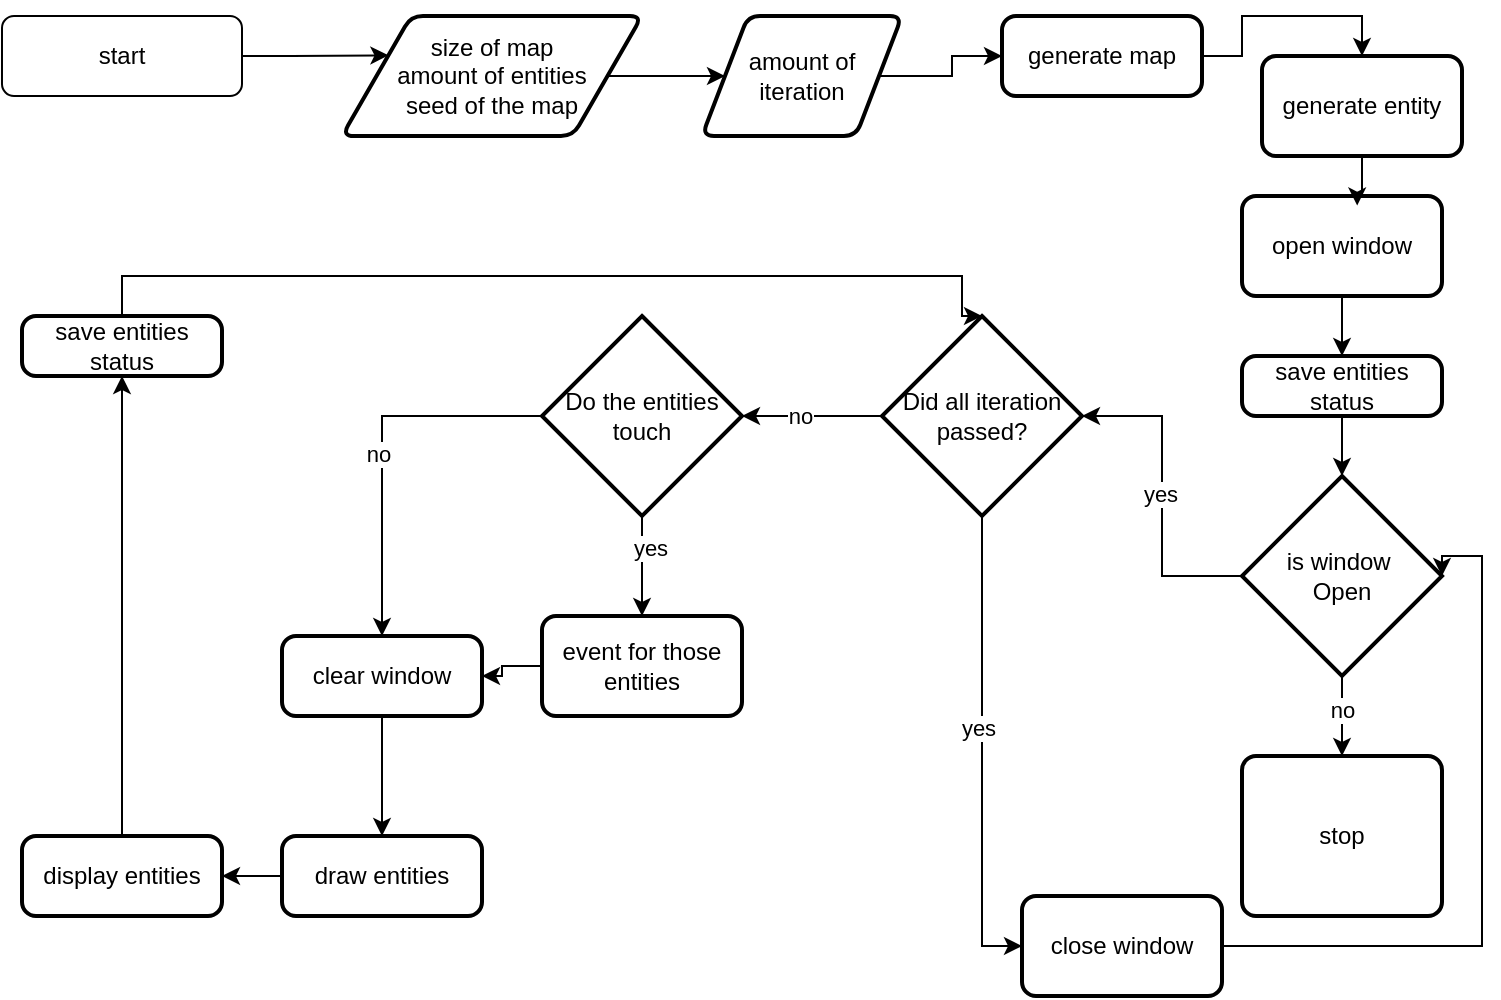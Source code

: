<mxfile version="26.3.0">
  <diagram id="C5RBs43oDa-KdzZeNtuy" name="Page-1">
    <mxGraphModel dx="1042" dy="527" grid="1" gridSize="10" guides="1" tooltips="1" connect="1" arrows="1" fold="1" page="1" pageScale="1" pageWidth="827" pageHeight="1169" math="0" shadow="0">
      <root>
        <mxCell id="WIyWlLk6GJQsqaUBKTNV-0" />
        <mxCell id="WIyWlLk6GJQsqaUBKTNV-1" parent="WIyWlLk6GJQsqaUBKTNV-0" />
        <mxCell id="0Z2qY7DhReuW0iwCyCFA-32" style="edgeStyle=orthogonalEdgeStyle;rounded=0;orthogonalLoop=1;jettySize=auto;html=1;entryX=0;entryY=0.25;entryDx=0;entryDy=0;" edge="1" parent="WIyWlLk6GJQsqaUBKTNV-1" source="WIyWlLk6GJQsqaUBKTNV-3" target="0Z2qY7DhReuW0iwCyCFA-9">
          <mxGeometry relative="1" as="geometry" />
        </mxCell>
        <mxCell id="WIyWlLk6GJQsqaUBKTNV-3" value="start" style="rounded=1;whiteSpace=wrap;html=1;fontSize=12;glass=0;strokeWidth=1;shadow=0;" parent="WIyWlLk6GJQsqaUBKTNV-1" vertex="1">
          <mxGeometry x="30" y="30" width="120" height="40" as="geometry" />
        </mxCell>
        <mxCell id="0Z2qY7DhReuW0iwCyCFA-34" style="edgeStyle=orthogonalEdgeStyle;rounded=0;orthogonalLoop=1;jettySize=auto;html=1;" edge="1" parent="WIyWlLk6GJQsqaUBKTNV-1" source="0Z2qY7DhReuW0iwCyCFA-9" target="0Z2qY7DhReuW0iwCyCFA-33">
          <mxGeometry relative="1" as="geometry" />
        </mxCell>
        <mxCell id="0Z2qY7DhReuW0iwCyCFA-9" value="size of map&lt;div&gt;amount of entities&lt;/div&gt;&lt;div&gt;seed of the map&lt;/div&gt;" style="shape=parallelogram;html=1;strokeWidth=2;perimeter=parallelogramPerimeter;whiteSpace=wrap;rounded=1;arcSize=12;size=0.23;" vertex="1" parent="WIyWlLk6GJQsqaUBKTNV-1">
          <mxGeometry x="200" y="30" width="150" height="60" as="geometry" />
        </mxCell>
        <mxCell id="0Z2qY7DhReuW0iwCyCFA-14" style="edgeStyle=orthogonalEdgeStyle;rounded=0;orthogonalLoop=1;jettySize=auto;html=1;entryX=0.5;entryY=0;entryDx=0;entryDy=0;" edge="1" parent="WIyWlLk6GJQsqaUBKTNV-1" source="0Z2qY7DhReuW0iwCyCFA-10" target="0Z2qY7DhReuW0iwCyCFA-13">
          <mxGeometry relative="1" as="geometry" />
        </mxCell>
        <mxCell id="0Z2qY7DhReuW0iwCyCFA-10" value="generate map" style="rounded=1;whiteSpace=wrap;html=1;absoluteArcSize=1;arcSize=14;strokeWidth=2;" vertex="1" parent="WIyWlLk6GJQsqaUBKTNV-1">
          <mxGeometry x="530" y="30" width="100" height="40" as="geometry" />
        </mxCell>
        <mxCell id="0Z2qY7DhReuW0iwCyCFA-13" value="generate entity" style="rounded=1;whiteSpace=wrap;html=1;absoluteArcSize=1;arcSize=14;strokeWidth=2;" vertex="1" parent="WIyWlLk6GJQsqaUBKTNV-1">
          <mxGeometry x="660" y="50" width="100" height="50" as="geometry" />
        </mxCell>
        <mxCell id="0Z2qY7DhReuW0iwCyCFA-18" style="edgeStyle=orthogonalEdgeStyle;rounded=0;orthogonalLoop=1;jettySize=auto;html=1;entryX=0.5;entryY=0;entryDx=0;entryDy=0;" edge="1" parent="WIyWlLk6GJQsqaUBKTNV-1" source="0Z2qY7DhReuW0iwCyCFA-15" target="0Z2qY7DhReuW0iwCyCFA-17">
          <mxGeometry relative="1" as="geometry" />
        </mxCell>
        <mxCell id="0Z2qY7DhReuW0iwCyCFA-19" value="no" style="edgeLabel;html=1;align=center;verticalAlign=middle;resizable=0;points=[];" vertex="1" connectable="0" parent="0Z2qY7DhReuW0iwCyCFA-18">
          <mxGeometry x="-0.173" relative="1" as="geometry">
            <mxPoint as="offset" />
          </mxGeometry>
        </mxCell>
        <mxCell id="0Z2qY7DhReuW0iwCyCFA-15" value="is window&amp;nbsp;&lt;div&gt;Open&lt;/div&gt;" style="strokeWidth=2;html=1;shape=mxgraph.flowchart.decision;whiteSpace=wrap;" vertex="1" parent="WIyWlLk6GJQsqaUBKTNV-1">
          <mxGeometry x="650" y="260" width="100" height="100" as="geometry" />
        </mxCell>
        <mxCell id="0Z2qY7DhReuW0iwCyCFA-17" value="stop" style="rounded=1;whiteSpace=wrap;html=1;absoluteArcSize=1;arcSize=14;strokeWidth=2;" vertex="1" parent="WIyWlLk6GJQsqaUBKTNV-1">
          <mxGeometry x="650" y="400" width="100" height="80" as="geometry" />
        </mxCell>
        <mxCell id="0Z2qY7DhReuW0iwCyCFA-44" style="edgeStyle=orthogonalEdgeStyle;rounded=0;orthogonalLoop=1;jettySize=auto;html=1;entryX=0;entryY=0.5;entryDx=0;entryDy=0;" edge="1" parent="WIyWlLk6GJQsqaUBKTNV-1" source="0Z2qY7DhReuW0iwCyCFA-20" target="0Z2qY7DhReuW0iwCyCFA-42">
          <mxGeometry relative="1" as="geometry" />
        </mxCell>
        <mxCell id="0Z2qY7DhReuW0iwCyCFA-45" value="yes" style="edgeLabel;html=1;align=center;verticalAlign=middle;resizable=0;points=[];" vertex="1" connectable="0" parent="0Z2qY7DhReuW0iwCyCFA-44">
          <mxGeometry x="-0.102" y="-2" relative="1" as="geometry">
            <mxPoint as="offset" />
          </mxGeometry>
        </mxCell>
        <mxCell id="0Z2qY7DhReuW0iwCyCFA-20" value="Did all iteration passed?" style="strokeWidth=2;html=1;shape=mxgraph.flowchart.decision;whiteSpace=wrap;" vertex="1" parent="WIyWlLk6GJQsqaUBKTNV-1">
          <mxGeometry x="470" y="180" width="100" height="100" as="geometry" />
        </mxCell>
        <mxCell id="0Z2qY7DhReuW0iwCyCFA-21" style="edgeStyle=orthogonalEdgeStyle;rounded=0;orthogonalLoop=1;jettySize=auto;html=1;entryX=1;entryY=0.5;entryDx=0;entryDy=0;entryPerimeter=0;" edge="1" parent="WIyWlLk6GJQsqaUBKTNV-1" source="0Z2qY7DhReuW0iwCyCFA-15" target="0Z2qY7DhReuW0iwCyCFA-20">
          <mxGeometry relative="1" as="geometry" />
        </mxCell>
        <mxCell id="0Z2qY7DhReuW0iwCyCFA-36" value="yes" style="edgeLabel;html=1;align=center;verticalAlign=middle;resizable=0;points=[];" vertex="1" connectable="0" parent="0Z2qY7DhReuW0iwCyCFA-21">
          <mxGeometry x="0.013" y="1" relative="1" as="geometry">
            <mxPoint as="offset" />
          </mxGeometry>
        </mxCell>
        <mxCell id="0Z2qY7DhReuW0iwCyCFA-28" style="edgeStyle=orthogonalEdgeStyle;rounded=0;orthogonalLoop=1;jettySize=auto;html=1;entryX=0.5;entryY=0;entryDx=0;entryDy=0;" edge="1" parent="WIyWlLk6GJQsqaUBKTNV-1" source="0Z2qY7DhReuW0iwCyCFA-24" target="0Z2qY7DhReuW0iwCyCFA-26">
          <mxGeometry relative="1" as="geometry" />
        </mxCell>
        <mxCell id="0Z2qY7DhReuW0iwCyCFA-24" value="clear window" style="rounded=1;whiteSpace=wrap;html=1;absoluteArcSize=1;arcSize=14;strokeWidth=2;" vertex="1" parent="WIyWlLk6GJQsqaUBKTNV-1">
          <mxGeometry x="170" y="340" width="100" height="40" as="geometry" />
        </mxCell>
        <mxCell id="0Z2qY7DhReuW0iwCyCFA-29" style="edgeStyle=orthogonalEdgeStyle;rounded=0;orthogonalLoop=1;jettySize=auto;html=1;" edge="1" parent="WIyWlLk6GJQsqaUBKTNV-1" source="0Z2qY7DhReuW0iwCyCFA-26" target="0Z2qY7DhReuW0iwCyCFA-27">
          <mxGeometry relative="1" as="geometry" />
        </mxCell>
        <mxCell id="0Z2qY7DhReuW0iwCyCFA-26" value="draw entities" style="rounded=1;whiteSpace=wrap;html=1;absoluteArcSize=1;arcSize=14;strokeWidth=2;" vertex="1" parent="WIyWlLk6GJQsqaUBKTNV-1">
          <mxGeometry x="170" y="440" width="100" height="40" as="geometry" />
        </mxCell>
        <mxCell id="0Z2qY7DhReuW0iwCyCFA-46" style="edgeStyle=orthogonalEdgeStyle;rounded=0;orthogonalLoop=1;jettySize=auto;html=1;entryX=0.5;entryY=1;entryDx=0;entryDy=0;" edge="1" parent="WIyWlLk6GJQsqaUBKTNV-1" source="0Z2qY7DhReuW0iwCyCFA-27" target="0Z2qY7DhReuW0iwCyCFA-30">
          <mxGeometry relative="1" as="geometry" />
        </mxCell>
        <mxCell id="0Z2qY7DhReuW0iwCyCFA-27" value="display entities" style="rounded=1;whiteSpace=wrap;html=1;absoluteArcSize=1;arcSize=14;strokeWidth=2;" vertex="1" parent="WIyWlLk6GJQsqaUBKTNV-1">
          <mxGeometry x="40" y="440" width="100" height="40" as="geometry" />
        </mxCell>
        <mxCell id="0Z2qY7DhReuW0iwCyCFA-30" value="save entities status" style="rounded=1;whiteSpace=wrap;html=1;absoluteArcSize=1;arcSize=14;strokeWidth=2;" vertex="1" parent="WIyWlLk6GJQsqaUBKTNV-1">
          <mxGeometry x="40" y="180" width="100" height="30" as="geometry" />
        </mxCell>
        <mxCell id="0Z2qY7DhReuW0iwCyCFA-35" style="edgeStyle=orthogonalEdgeStyle;rounded=0;orthogonalLoop=1;jettySize=auto;html=1;entryX=0;entryY=0.5;entryDx=0;entryDy=0;" edge="1" parent="WIyWlLk6GJQsqaUBKTNV-1" source="0Z2qY7DhReuW0iwCyCFA-33" target="0Z2qY7DhReuW0iwCyCFA-10">
          <mxGeometry relative="1" as="geometry" />
        </mxCell>
        <mxCell id="0Z2qY7DhReuW0iwCyCFA-33" value="amount of&lt;div&gt;iteration&lt;/div&gt;" style="shape=parallelogram;html=1;strokeWidth=2;perimeter=parallelogramPerimeter;whiteSpace=wrap;rounded=1;arcSize=12;size=0.23;" vertex="1" parent="WIyWlLk6GJQsqaUBKTNV-1">
          <mxGeometry x="380" y="30" width="100" height="60" as="geometry" />
        </mxCell>
        <mxCell id="0Z2qY7DhReuW0iwCyCFA-62" style="edgeStyle=orthogonalEdgeStyle;rounded=0;orthogonalLoop=1;jettySize=auto;html=1;entryX=0.5;entryY=0;entryDx=0;entryDy=0;" edge="1" parent="WIyWlLk6GJQsqaUBKTNV-1" source="0Z2qY7DhReuW0iwCyCFA-40" target="0Z2qY7DhReuW0iwCyCFA-61">
          <mxGeometry relative="1" as="geometry" />
        </mxCell>
        <mxCell id="0Z2qY7DhReuW0iwCyCFA-40" value="open window" style="rounded=1;whiteSpace=wrap;html=1;absoluteArcSize=1;arcSize=14;strokeWidth=2;" vertex="1" parent="WIyWlLk6GJQsqaUBKTNV-1">
          <mxGeometry x="650" y="120" width="100" height="50" as="geometry" />
        </mxCell>
        <mxCell id="0Z2qY7DhReuW0iwCyCFA-41" style="edgeStyle=orthogonalEdgeStyle;rounded=0;orthogonalLoop=1;jettySize=auto;html=1;entryX=0.576;entryY=0.096;entryDx=0;entryDy=0;entryPerimeter=0;" edge="1" parent="WIyWlLk6GJQsqaUBKTNV-1" source="0Z2qY7DhReuW0iwCyCFA-13" target="0Z2qY7DhReuW0iwCyCFA-40">
          <mxGeometry relative="1" as="geometry" />
        </mxCell>
        <mxCell id="0Z2qY7DhReuW0iwCyCFA-43" style="edgeStyle=orthogonalEdgeStyle;rounded=0;orthogonalLoop=1;jettySize=auto;html=1;exitX=1;exitY=0.5;exitDx=0;exitDy=0;entryX=1;entryY=0.5;entryDx=0;entryDy=0;entryPerimeter=0;" edge="1" parent="WIyWlLk6GJQsqaUBKTNV-1" source="0Z2qY7DhReuW0iwCyCFA-42" target="0Z2qY7DhReuW0iwCyCFA-15">
          <mxGeometry relative="1" as="geometry">
            <mxPoint x="650" y="240" as="targetPoint" />
            <Array as="points">
              <mxPoint x="770" y="495" />
              <mxPoint x="770" y="300" />
              <mxPoint x="750" y="300" />
            </Array>
          </mxGeometry>
        </mxCell>
        <mxCell id="0Z2qY7DhReuW0iwCyCFA-42" value="close window" style="rounded=1;whiteSpace=wrap;html=1;absoluteArcSize=1;arcSize=14;strokeWidth=2;" vertex="1" parent="WIyWlLk6GJQsqaUBKTNV-1">
          <mxGeometry x="540" y="470" width="100" height="50" as="geometry" />
        </mxCell>
        <mxCell id="0Z2qY7DhReuW0iwCyCFA-52" style="edgeStyle=orthogonalEdgeStyle;rounded=0;orthogonalLoop=1;jettySize=auto;html=1;entryX=0.5;entryY=0;entryDx=0;entryDy=0;" edge="1" parent="WIyWlLk6GJQsqaUBKTNV-1" source="0Z2qY7DhReuW0iwCyCFA-48" target="0Z2qY7DhReuW0iwCyCFA-51">
          <mxGeometry relative="1" as="geometry" />
        </mxCell>
        <mxCell id="0Z2qY7DhReuW0iwCyCFA-54" value="yes" style="edgeLabel;html=1;align=center;verticalAlign=middle;resizable=0;points=[];" vertex="1" connectable="0" parent="0Z2qY7DhReuW0iwCyCFA-52">
          <mxGeometry x="-0.352" y="4" relative="1" as="geometry">
            <mxPoint as="offset" />
          </mxGeometry>
        </mxCell>
        <mxCell id="0Z2qY7DhReuW0iwCyCFA-55" style="edgeStyle=orthogonalEdgeStyle;rounded=0;orthogonalLoop=1;jettySize=auto;html=1;entryX=0.5;entryY=0;entryDx=0;entryDy=0;" edge="1" parent="WIyWlLk6GJQsqaUBKTNV-1" source="0Z2qY7DhReuW0iwCyCFA-48" target="0Z2qY7DhReuW0iwCyCFA-24">
          <mxGeometry relative="1" as="geometry" />
        </mxCell>
        <mxCell id="0Z2qY7DhReuW0iwCyCFA-56" value="no" style="edgeLabel;html=1;align=center;verticalAlign=middle;resizable=0;points=[];" vertex="1" connectable="0" parent="0Z2qY7DhReuW0iwCyCFA-55">
          <mxGeometry x="0.044" y="-2" relative="1" as="geometry">
            <mxPoint as="offset" />
          </mxGeometry>
        </mxCell>
        <mxCell id="0Z2qY7DhReuW0iwCyCFA-48" value="Do the entities&lt;div&gt;touch&lt;/div&gt;" style="strokeWidth=2;html=1;shape=mxgraph.flowchart.decision;whiteSpace=wrap;" vertex="1" parent="WIyWlLk6GJQsqaUBKTNV-1">
          <mxGeometry x="300" y="180" width="100" height="100" as="geometry" />
        </mxCell>
        <mxCell id="0Z2qY7DhReuW0iwCyCFA-49" style="edgeStyle=orthogonalEdgeStyle;rounded=0;orthogonalLoop=1;jettySize=auto;html=1;entryX=1;entryY=0.5;entryDx=0;entryDy=0;entryPerimeter=0;" edge="1" parent="WIyWlLk6GJQsqaUBKTNV-1" source="0Z2qY7DhReuW0iwCyCFA-20" target="0Z2qY7DhReuW0iwCyCFA-48">
          <mxGeometry relative="1" as="geometry" />
        </mxCell>
        <mxCell id="0Z2qY7DhReuW0iwCyCFA-58" value="no" style="edgeLabel;html=1;align=center;verticalAlign=middle;resizable=0;points=[];" vertex="1" connectable="0" parent="0Z2qY7DhReuW0iwCyCFA-49">
          <mxGeometry x="0.189" relative="1" as="geometry">
            <mxPoint as="offset" />
          </mxGeometry>
        </mxCell>
        <mxCell id="0Z2qY7DhReuW0iwCyCFA-53" style="edgeStyle=orthogonalEdgeStyle;rounded=0;orthogonalLoop=1;jettySize=auto;html=1;entryX=1;entryY=0.5;entryDx=0;entryDy=0;" edge="1" parent="WIyWlLk6GJQsqaUBKTNV-1" source="0Z2qY7DhReuW0iwCyCFA-51" target="0Z2qY7DhReuW0iwCyCFA-24">
          <mxGeometry relative="1" as="geometry" />
        </mxCell>
        <mxCell id="0Z2qY7DhReuW0iwCyCFA-51" value="event for those entities" style="rounded=1;whiteSpace=wrap;html=1;absoluteArcSize=1;arcSize=14;strokeWidth=2;" vertex="1" parent="WIyWlLk6GJQsqaUBKTNV-1">
          <mxGeometry x="300" y="330" width="100" height="50" as="geometry" />
        </mxCell>
        <mxCell id="0Z2qY7DhReuW0iwCyCFA-57" style="edgeStyle=orthogonalEdgeStyle;rounded=0;orthogonalLoop=1;jettySize=auto;html=1;entryX=0.5;entryY=0;entryDx=0;entryDy=0;entryPerimeter=0;" edge="1" parent="WIyWlLk6GJQsqaUBKTNV-1" source="0Z2qY7DhReuW0iwCyCFA-30" target="0Z2qY7DhReuW0iwCyCFA-20">
          <mxGeometry relative="1" as="geometry">
            <Array as="points">
              <mxPoint x="90" y="160" />
              <mxPoint x="510" y="160" />
            </Array>
          </mxGeometry>
        </mxCell>
        <mxCell id="0Z2qY7DhReuW0iwCyCFA-63" style="edgeStyle=orthogonalEdgeStyle;rounded=0;orthogonalLoop=1;jettySize=auto;html=1;" edge="1" parent="WIyWlLk6GJQsqaUBKTNV-1" source="0Z2qY7DhReuW0iwCyCFA-61" target="0Z2qY7DhReuW0iwCyCFA-15">
          <mxGeometry relative="1" as="geometry" />
        </mxCell>
        <mxCell id="0Z2qY7DhReuW0iwCyCFA-61" value="save entities status" style="rounded=1;whiteSpace=wrap;html=1;absoluteArcSize=1;arcSize=14;strokeWidth=2;" vertex="1" parent="WIyWlLk6GJQsqaUBKTNV-1">
          <mxGeometry x="650" y="200" width="100" height="30" as="geometry" />
        </mxCell>
      </root>
    </mxGraphModel>
  </diagram>
</mxfile>

